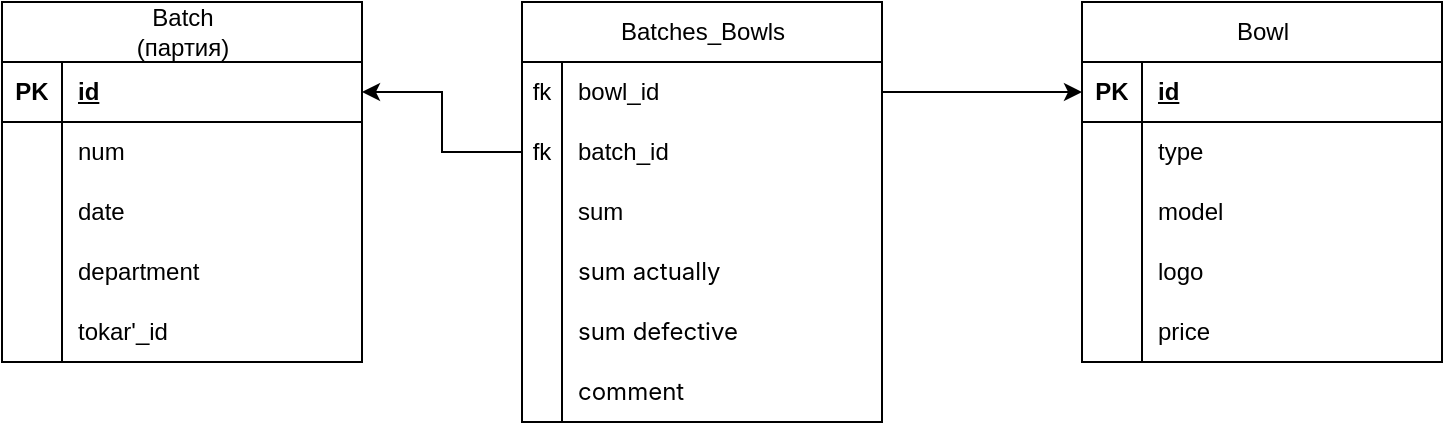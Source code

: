 <mxfile version="24.2.1" type="github">
  <diagram name="Страница — 1" id="gfFLgYDy10Q48hrOroUY">
    <mxGraphModel dx="1386" dy="783" grid="1" gridSize="10" guides="1" tooltips="1" connect="1" arrows="1" fold="1" page="1" pageScale="1" pageWidth="827" pageHeight="1169" math="0" shadow="0">
      <root>
        <mxCell id="0" />
        <mxCell id="1" parent="0" />
        <mxCell id="RR7sLdGlUV7r5lD3PYXW-37" value="&lt;span style=&quot;font-weight: 400; text-wrap: wrap;&quot;&gt;Batch (партия)&lt;/span&gt;" style="shape=table;startSize=30;container=1;collapsible=1;childLayout=tableLayout;fixedRows=1;rowLines=0;fontStyle=1;align=center;resizeLast=1;html=1;" vertex="1" parent="1">
          <mxGeometry x="60" y="310" width="180" height="180" as="geometry" />
        </mxCell>
        <mxCell id="RR7sLdGlUV7r5lD3PYXW-38" value="" style="shape=tableRow;horizontal=0;startSize=0;swimlaneHead=0;swimlaneBody=0;fillColor=none;collapsible=0;dropTarget=0;points=[[0,0.5],[1,0.5]];portConstraint=eastwest;top=0;left=0;right=0;bottom=1;" vertex="1" parent="RR7sLdGlUV7r5lD3PYXW-37">
          <mxGeometry y="30" width="180" height="30" as="geometry" />
        </mxCell>
        <mxCell id="RR7sLdGlUV7r5lD3PYXW-39" value="PK" style="shape=partialRectangle;connectable=0;fillColor=none;top=0;left=0;bottom=0;right=0;fontStyle=1;overflow=hidden;whiteSpace=wrap;html=1;" vertex="1" parent="RR7sLdGlUV7r5lD3PYXW-38">
          <mxGeometry width="30" height="30" as="geometry">
            <mxRectangle width="30" height="30" as="alternateBounds" />
          </mxGeometry>
        </mxCell>
        <mxCell id="RR7sLdGlUV7r5lD3PYXW-40" value="id" style="shape=partialRectangle;connectable=0;fillColor=none;top=0;left=0;bottom=0;right=0;align=left;spacingLeft=6;fontStyle=5;overflow=hidden;whiteSpace=wrap;html=1;" vertex="1" parent="RR7sLdGlUV7r5lD3PYXW-38">
          <mxGeometry x="30" width="150" height="30" as="geometry">
            <mxRectangle width="150" height="30" as="alternateBounds" />
          </mxGeometry>
        </mxCell>
        <mxCell id="RR7sLdGlUV7r5lD3PYXW-41" value="" style="shape=tableRow;horizontal=0;startSize=0;swimlaneHead=0;swimlaneBody=0;fillColor=none;collapsible=0;dropTarget=0;points=[[0,0.5],[1,0.5]];portConstraint=eastwest;top=0;left=0;right=0;bottom=0;" vertex="1" parent="RR7sLdGlUV7r5lD3PYXW-37">
          <mxGeometry y="60" width="180" height="30" as="geometry" />
        </mxCell>
        <mxCell id="RR7sLdGlUV7r5lD3PYXW-42" value="" style="shape=partialRectangle;connectable=0;fillColor=none;top=0;left=0;bottom=0;right=0;editable=1;overflow=hidden;whiteSpace=wrap;html=1;" vertex="1" parent="RR7sLdGlUV7r5lD3PYXW-41">
          <mxGeometry width="30" height="30" as="geometry">
            <mxRectangle width="30" height="30" as="alternateBounds" />
          </mxGeometry>
        </mxCell>
        <mxCell id="RR7sLdGlUV7r5lD3PYXW-43" value="num" style="shape=partialRectangle;connectable=0;fillColor=none;top=0;left=0;bottom=0;right=0;align=left;spacingLeft=6;overflow=hidden;whiteSpace=wrap;html=1;" vertex="1" parent="RR7sLdGlUV7r5lD3PYXW-41">
          <mxGeometry x="30" width="150" height="30" as="geometry">
            <mxRectangle width="150" height="30" as="alternateBounds" />
          </mxGeometry>
        </mxCell>
        <mxCell id="RR7sLdGlUV7r5lD3PYXW-44" value="" style="shape=tableRow;horizontal=0;startSize=0;swimlaneHead=0;swimlaneBody=0;fillColor=none;collapsible=0;dropTarget=0;points=[[0,0.5],[1,0.5]];portConstraint=eastwest;top=0;left=0;right=0;bottom=0;" vertex="1" parent="RR7sLdGlUV7r5lD3PYXW-37">
          <mxGeometry y="90" width="180" height="30" as="geometry" />
        </mxCell>
        <mxCell id="RR7sLdGlUV7r5lD3PYXW-45" value="" style="shape=partialRectangle;connectable=0;fillColor=none;top=0;left=0;bottom=0;right=0;editable=1;overflow=hidden;whiteSpace=wrap;html=1;" vertex="1" parent="RR7sLdGlUV7r5lD3PYXW-44">
          <mxGeometry width="30" height="30" as="geometry">
            <mxRectangle width="30" height="30" as="alternateBounds" />
          </mxGeometry>
        </mxCell>
        <mxCell id="RR7sLdGlUV7r5lD3PYXW-46" value="date" style="shape=partialRectangle;connectable=0;fillColor=none;top=0;left=0;bottom=0;right=0;align=left;spacingLeft=6;overflow=hidden;whiteSpace=wrap;html=1;" vertex="1" parent="RR7sLdGlUV7r5lD3PYXW-44">
          <mxGeometry x="30" width="150" height="30" as="geometry">
            <mxRectangle width="150" height="30" as="alternateBounds" />
          </mxGeometry>
        </mxCell>
        <mxCell id="RR7sLdGlUV7r5lD3PYXW-47" value="" style="shape=tableRow;horizontal=0;startSize=0;swimlaneHead=0;swimlaneBody=0;fillColor=none;collapsible=0;dropTarget=0;points=[[0,0.5],[1,0.5]];portConstraint=eastwest;top=0;left=0;right=0;bottom=0;" vertex="1" parent="RR7sLdGlUV7r5lD3PYXW-37">
          <mxGeometry y="120" width="180" height="30" as="geometry" />
        </mxCell>
        <mxCell id="RR7sLdGlUV7r5lD3PYXW-48" value="" style="shape=partialRectangle;connectable=0;fillColor=none;top=0;left=0;bottom=0;right=0;editable=1;overflow=hidden;whiteSpace=wrap;html=1;" vertex="1" parent="RR7sLdGlUV7r5lD3PYXW-47">
          <mxGeometry width="30" height="30" as="geometry">
            <mxRectangle width="30" height="30" as="alternateBounds" />
          </mxGeometry>
        </mxCell>
        <mxCell id="RR7sLdGlUV7r5lD3PYXW-49" value="department" style="shape=partialRectangle;connectable=0;fillColor=none;top=0;left=0;bottom=0;right=0;align=left;spacingLeft=6;overflow=hidden;whiteSpace=wrap;html=1;" vertex="1" parent="RR7sLdGlUV7r5lD3PYXW-47">
          <mxGeometry x="30" width="150" height="30" as="geometry">
            <mxRectangle width="150" height="30" as="alternateBounds" />
          </mxGeometry>
        </mxCell>
        <mxCell id="RR7sLdGlUV7r5lD3PYXW-107" value="" style="shape=tableRow;horizontal=0;startSize=0;swimlaneHead=0;swimlaneBody=0;fillColor=none;collapsible=0;dropTarget=0;points=[[0,0.5],[1,0.5]];portConstraint=eastwest;top=0;left=0;right=0;bottom=0;" vertex="1" parent="RR7sLdGlUV7r5lD3PYXW-37">
          <mxGeometry y="150" width="180" height="30" as="geometry" />
        </mxCell>
        <mxCell id="RR7sLdGlUV7r5lD3PYXW-108" value="" style="shape=partialRectangle;connectable=0;fillColor=none;top=0;left=0;bottom=0;right=0;editable=1;overflow=hidden;whiteSpace=wrap;html=1;" vertex="1" parent="RR7sLdGlUV7r5lD3PYXW-107">
          <mxGeometry width="30" height="30" as="geometry">
            <mxRectangle width="30" height="30" as="alternateBounds" />
          </mxGeometry>
        </mxCell>
        <mxCell id="RR7sLdGlUV7r5lD3PYXW-109" value="tokar&#39;_id" style="shape=partialRectangle;connectable=0;fillColor=none;top=0;left=0;bottom=0;right=0;align=left;spacingLeft=6;overflow=hidden;whiteSpace=wrap;html=1;" vertex="1" parent="RR7sLdGlUV7r5lD3PYXW-107">
          <mxGeometry x="30" width="150" height="30" as="geometry">
            <mxRectangle width="150" height="30" as="alternateBounds" />
          </mxGeometry>
        </mxCell>
        <mxCell id="RR7sLdGlUV7r5lD3PYXW-54" value="&lt;span style=&quot;font-weight: 400; text-wrap: wrap;&quot;&gt;Batches_Bowls&lt;/span&gt;" style="shape=table;startSize=30;container=1;collapsible=1;childLayout=tableLayout;fixedRows=1;rowLines=0;fontStyle=1;align=center;resizeLast=1;html=1;" vertex="1" parent="1">
          <mxGeometry x="320" y="310" width="180" height="210" as="geometry">
            <mxRectangle x="300" y="90" width="120" height="30" as="alternateBounds" />
          </mxGeometry>
        </mxCell>
        <mxCell id="RR7sLdGlUV7r5lD3PYXW-58" value="" style="shape=tableRow;horizontal=0;startSize=0;swimlaneHead=0;swimlaneBody=0;fillColor=none;collapsible=0;dropTarget=0;points=[[0,0.5],[1,0.5]];portConstraint=eastwest;top=0;left=0;right=0;bottom=0;" vertex="1" parent="RR7sLdGlUV7r5lD3PYXW-54">
          <mxGeometry y="30" width="180" height="30" as="geometry" />
        </mxCell>
        <mxCell id="RR7sLdGlUV7r5lD3PYXW-59" value="fk" style="shape=partialRectangle;connectable=0;fillColor=none;top=0;left=0;bottom=0;right=0;editable=1;overflow=hidden;whiteSpace=wrap;html=1;" vertex="1" parent="RR7sLdGlUV7r5lD3PYXW-58">
          <mxGeometry width="20" height="30" as="geometry">
            <mxRectangle width="20" height="30" as="alternateBounds" />
          </mxGeometry>
        </mxCell>
        <mxCell id="RR7sLdGlUV7r5lD3PYXW-60" value="bowl_id" style="shape=partialRectangle;connectable=0;fillColor=none;top=0;left=0;bottom=0;right=0;align=left;spacingLeft=6;overflow=hidden;whiteSpace=wrap;html=1;" vertex="1" parent="RR7sLdGlUV7r5lD3PYXW-58">
          <mxGeometry x="20" width="160" height="30" as="geometry">
            <mxRectangle width="160" height="30" as="alternateBounds" />
          </mxGeometry>
        </mxCell>
        <mxCell id="RR7sLdGlUV7r5lD3PYXW-61" value="" style="shape=tableRow;horizontal=0;startSize=0;swimlaneHead=0;swimlaneBody=0;fillColor=none;collapsible=0;dropTarget=0;points=[[0,0.5],[1,0.5]];portConstraint=eastwest;top=0;left=0;right=0;bottom=0;" vertex="1" parent="RR7sLdGlUV7r5lD3PYXW-54">
          <mxGeometry y="60" width="180" height="30" as="geometry" />
        </mxCell>
        <mxCell id="RR7sLdGlUV7r5lD3PYXW-62" value="fk" style="shape=partialRectangle;connectable=0;fillColor=none;top=0;left=0;bottom=0;right=0;editable=1;overflow=hidden;whiteSpace=wrap;html=1;" vertex="1" parent="RR7sLdGlUV7r5lD3PYXW-61">
          <mxGeometry width="20" height="30" as="geometry">
            <mxRectangle width="20" height="30" as="alternateBounds" />
          </mxGeometry>
        </mxCell>
        <mxCell id="RR7sLdGlUV7r5lD3PYXW-63" value="batch_id" style="shape=partialRectangle;connectable=0;fillColor=none;top=0;left=0;bottom=0;right=0;align=left;spacingLeft=6;overflow=hidden;whiteSpace=wrap;html=1;" vertex="1" parent="RR7sLdGlUV7r5lD3PYXW-61">
          <mxGeometry x="20" width="160" height="30" as="geometry">
            <mxRectangle width="160" height="30" as="alternateBounds" />
          </mxGeometry>
        </mxCell>
        <mxCell id="RR7sLdGlUV7r5lD3PYXW-64" value="" style="shape=tableRow;horizontal=0;startSize=0;swimlaneHead=0;swimlaneBody=0;fillColor=none;collapsible=0;dropTarget=0;points=[[0,0.5],[1,0.5]];portConstraint=eastwest;top=0;left=0;right=0;bottom=0;" vertex="1" parent="RR7sLdGlUV7r5lD3PYXW-54">
          <mxGeometry y="90" width="180" height="30" as="geometry" />
        </mxCell>
        <mxCell id="RR7sLdGlUV7r5lD3PYXW-65" value="" style="shape=partialRectangle;connectable=0;fillColor=none;top=0;left=0;bottom=0;right=0;editable=1;overflow=hidden;whiteSpace=wrap;html=1;" vertex="1" parent="RR7sLdGlUV7r5lD3PYXW-64">
          <mxGeometry width="20" height="30" as="geometry">
            <mxRectangle width="20" height="30" as="alternateBounds" />
          </mxGeometry>
        </mxCell>
        <mxCell id="RR7sLdGlUV7r5lD3PYXW-66" value="sum" style="shape=partialRectangle;connectable=0;fillColor=none;top=0;left=0;bottom=0;right=0;align=left;spacingLeft=6;overflow=hidden;whiteSpace=wrap;html=1;" vertex="1" parent="RR7sLdGlUV7r5lD3PYXW-64">
          <mxGeometry x="20" width="160" height="30" as="geometry">
            <mxRectangle width="160" height="30" as="alternateBounds" />
          </mxGeometry>
        </mxCell>
        <mxCell id="RR7sLdGlUV7r5lD3PYXW-98" value="" style="shape=tableRow;horizontal=0;startSize=0;swimlaneHead=0;swimlaneBody=0;fillColor=none;collapsible=0;dropTarget=0;points=[[0,0.5],[1,0.5]];portConstraint=eastwest;top=0;left=0;right=0;bottom=0;" vertex="1" parent="RR7sLdGlUV7r5lD3PYXW-54">
          <mxGeometry y="120" width="180" height="30" as="geometry" />
        </mxCell>
        <mxCell id="RR7sLdGlUV7r5lD3PYXW-99" value="" style="shape=partialRectangle;connectable=0;fillColor=none;top=0;left=0;bottom=0;right=0;editable=1;overflow=hidden;whiteSpace=wrap;html=1;" vertex="1" parent="RR7sLdGlUV7r5lD3PYXW-98">
          <mxGeometry width="20" height="30" as="geometry">
            <mxRectangle width="20" height="30" as="alternateBounds" />
          </mxGeometry>
        </mxCell>
        <mxCell id="RR7sLdGlUV7r5lD3PYXW-100" value="&lt;span style=&quot;font-family: &amp;quot;YS Text&amp;quot;, -apple-system, BlinkMacSystemFont, Arial, Helvetica, sans-serif; white-space-collapse: preserve; background-color: rgba(255, 255, 255, 0.05);&quot;&gt;sum actually&lt;/span&gt;" style="shape=partialRectangle;connectable=0;fillColor=none;top=0;left=0;bottom=0;right=0;align=left;spacingLeft=6;overflow=hidden;whiteSpace=wrap;html=1;" vertex="1" parent="RR7sLdGlUV7r5lD3PYXW-98">
          <mxGeometry x="20" width="160" height="30" as="geometry">
            <mxRectangle width="160" height="30" as="alternateBounds" />
          </mxGeometry>
        </mxCell>
        <mxCell id="RR7sLdGlUV7r5lD3PYXW-101" value="" style="shape=tableRow;horizontal=0;startSize=0;swimlaneHead=0;swimlaneBody=0;fillColor=none;collapsible=0;dropTarget=0;points=[[0,0.5],[1,0.5]];portConstraint=eastwest;top=0;left=0;right=0;bottom=0;" vertex="1" parent="RR7sLdGlUV7r5lD3PYXW-54">
          <mxGeometry y="150" width="180" height="30" as="geometry" />
        </mxCell>
        <mxCell id="RR7sLdGlUV7r5lD3PYXW-102" value="" style="shape=partialRectangle;connectable=0;fillColor=none;top=0;left=0;bottom=0;right=0;editable=1;overflow=hidden;whiteSpace=wrap;html=1;" vertex="1" parent="RR7sLdGlUV7r5lD3PYXW-101">
          <mxGeometry width="20" height="30" as="geometry">
            <mxRectangle width="20" height="30" as="alternateBounds" />
          </mxGeometry>
        </mxCell>
        <mxCell id="RR7sLdGlUV7r5lD3PYXW-103" value="&lt;font size=&quot;1&quot; face=&quot;YS Text, -apple-system, BlinkMacSystemFont, Arial, Helvetica, sans-serif&quot;&gt;&lt;span style=&quot;white-space-collapse: preserve; background-color: rgba(255, 255, 255, 0.05); font-size: 12px;&quot;&gt;sum &lt;/span&gt;&lt;/font&gt;&lt;font face=&quot;YS Text, -apple-system, BlinkMacSystemFont, Arial, Helvetica, sans-serif&quot;&gt;&lt;span style=&quot;white-space-collapse: preserve;&quot;&gt;defective&lt;/span&gt;&lt;/font&gt;" style="shape=partialRectangle;connectable=0;fillColor=none;top=0;left=0;bottom=0;right=0;align=left;spacingLeft=6;overflow=hidden;whiteSpace=wrap;html=1;" vertex="1" parent="RR7sLdGlUV7r5lD3PYXW-101">
          <mxGeometry x="20" width="160" height="30" as="geometry">
            <mxRectangle width="160" height="30" as="alternateBounds" />
          </mxGeometry>
        </mxCell>
        <mxCell id="RR7sLdGlUV7r5lD3PYXW-104" value="" style="shape=tableRow;horizontal=0;startSize=0;swimlaneHead=0;swimlaneBody=0;fillColor=none;collapsible=0;dropTarget=0;points=[[0,0.5],[1,0.5]];portConstraint=eastwest;top=0;left=0;right=0;bottom=0;" vertex="1" parent="RR7sLdGlUV7r5lD3PYXW-54">
          <mxGeometry y="180" width="180" height="30" as="geometry" />
        </mxCell>
        <mxCell id="RR7sLdGlUV7r5lD3PYXW-105" value="" style="shape=partialRectangle;connectable=0;fillColor=none;top=0;left=0;bottom=0;right=0;editable=1;overflow=hidden;whiteSpace=wrap;html=1;" vertex="1" parent="RR7sLdGlUV7r5lD3PYXW-104">
          <mxGeometry width="20" height="30" as="geometry">
            <mxRectangle width="20" height="30" as="alternateBounds" />
          </mxGeometry>
        </mxCell>
        <mxCell id="RR7sLdGlUV7r5lD3PYXW-106" value="&lt;span style=&quot;font-family: &amp;quot;YS Text&amp;quot;, -apple-system, BlinkMacSystemFont, Arial, Helvetica, sans-serif; white-space-collapse: preserve; background-color: rgba(255, 255, 255, 0.05);&quot;&gt;comment&lt;/span&gt;" style="shape=partialRectangle;connectable=0;fillColor=none;top=0;left=0;bottom=0;right=0;align=left;spacingLeft=6;overflow=hidden;whiteSpace=wrap;html=1;" vertex="1" parent="RR7sLdGlUV7r5lD3PYXW-104">
          <mxGeometry x="20" width="160" height="30" as="geometry">
            <mxRectangle width="160" height="30" as="alternateBounds" />
          </mxGeometry>
        </mxCell>
        <mxCell id="RR7sLdGlUV7r5lD3PYXW-67" value="&lt;span style=&quot;font-weight: 400; text-wrap: wrap;&quot;&gt;Bowl&lt;/span&gt;" style="shape=table;startSize=30;container=1;collapsible=1;childLayout=tableLayout;fixedRows=1;rowLines=0;fontStyle=1;align=center;resizeLast=1;html=1;" vertex="1" parent="1">
          <mxGeometry x="600" y="310" width="180" height="180" as="geometry" />
        </mxCell>
        <mxCell id="RR7sLdGlUV7r5lD3PYXW-68" value="" style="shape=tableRow;horizontal=0;startSize=0;swimlaneHead=0;swimlaneBody=0;fillColor=none;collapsible=0;dropTarget=0;points=[[0,0.5],[1,0.5]];portConstraint=eastwest;top=0;left=0;right=0;bottom=1;" vertex="1" parent="RR7sLdGlUV7r5lD3PYXW-67">
          <mxGeometry y="30" width="180" height="30" as="geometry" />
        </mxCell>
        <mxCell id="RR7sLdGlUV7r5lD3PYXW-69" value="PK" style="shape=partialRectangle;connectable=0;fillColor=none;top=0;left=0;bottom=0;right=0;fontStyle=1;overflow=hidden;whiteSpace=wrap;html=1;" vertex="1" parent="RR7sLdGlUV7r5lD3PYXW-68">
          <mxGeometry width="30" height="30" as="geometry">
            <mxRectangle width="30" height="30" as="alternateBounds" />
          </mxGeometry>
        </mxCell>
        <mxCell id="RR7sLdGlUV7r5lD3PYXW-70" value="id" style="shape=partialRectangle;connectable=0;fillColor=none;top=0;left=0;bottom=0;right=0;align=left;spacingLeft=6;fontStyle=5;overflow=hidden;whiteSpace=wrap;html=1;" vertex="1" parent="RR7sLdGlUV7r5lD3PYXW-68">
          <mxGeometry x="30" width="150" height="30" as="geometry">
            <mxRectangle width="150" height="30" as="alternateBounds" />
          </mxGeometry>
        </mxCell>
        <mxCell id="RR7sLdGlUV7r5lD3PYXW-71" value="" style="shape=tableRow;horizontal=0;startSize=0;swimlaneHead=0;swimlaneBody=0;fillColor=none;collapsible=0;dropTarget=0;points=[[0,0.5],[1,0.5]];portConstraint=eastwest;top=0;left=0;right=0;bottom=0;" vertex="1" parent="RR7sLdGlUV7r5lD3PYXW-67">
          <mxGeometry y="60" width="180" height="30" as="geometry" />
        </mxCell>
        <mxCell id="RR7sLdGlUV7r5lD3PYXW-72" value="" style="shape=partialRectangle;connectable=0;fillColor=none;top=0;left=0;bottom=0;right=0;editable=1;overflow=hidden;whiteSpace=wrap;html=1;" vertex="1" parent="RR7sLdGlUV7r5lD3PYXW-71">
          <mxGeometry width="30" height="30" as="geometry">
            <mxRectangle width="30" height="30" as="alternateBounds" />
          </mxGeometry>
        </mxCell>
        <mxCell id="RR7sLdGlUV7r5lD3PYXW-73" value="type" style="shape=partialRectangle;connectable=0;fillColor=none;top=0;left=0;bottom=0;right=0;align=left;spacingLeft=6;overflow=hidden;whiteSpace=wrap;html=1;" vertex="1" parent="RR7sLdGlUV7r5lD3PYXW-71">
          <mxGeometry x="30" width="150" height="30" as="geometry">
            <mxRectangle width="150" height="30" as="alternateBounds" />
          </mxGeometry>
        </mxCell>
        <mxCell id="RR7sLdGlUV7r5lD3PYXW-74" value="" style="shape=tableRow;horizontal=0;startSize=0;swimlaneHead=0;swimlaneBody=0;fillColor=none;collapsible=0;dropTarget=0;points=[[0,0.5],[1,0.5]];portConstraint=eastwest;top=0;left=0;right=0;bottom=0;" vertex="1" parent="RR7sLdGlUV7r5lD3PYXW-67">
          <mxGeometry y="90" width="180" height="30" as="geometry" />
        </mxCell>
        <mxCell id="RR7sLdGlUV7r5lD3PYXW-75" value="" style="shape=partialRectangle;connectable=0;fillColor=none;top=0;left=0;bottom=0;right=0;editable=1;overflow=hidden;whiteSpace=wrap;html=1;" vertex="1" parent="RR7sLdGlUV7r5lD3PYXW-74">
          <mxGeometry width="30" height="30" as="geometry">
            <mxRectangle width="30" height="30" as="alternateBounds" />
          </mxGeometry>
        </mxCell>
        <mxCell id="RR7sLdGlUV7r5lD3PYXW-76" value="model" style="shape=partialRectangle;connectable=0;fillColor=none;top=0;left=0;bottom=0;right=0;align=left;spacingLeft=6;overflow=hidden;whiteSpace=wrap;html=1;" vertex="1" parent="RR7sLdGlUV7r5lD3PYXW-74">
          <mxGeometry x="30" width="150" height="30" as="geometry">
            <mxRectangle width="150" height="30" as="alternateBounds" />
          </mxGeometry>
        </mxCell>
        <mxCell id="RR7sLdGlUV7r5lD3PYXW-77" value="" style="shape=tableRow;horizontal=0;startSize=0;swimlaneHead=0;swimlaneBody=0;fillColor=none;collapsible=0;dropTarget=0;points=[[0,0.5],[1,0.5]];portConstraint=eastwest;top=0;left=0;right=0;bottom=0;" vertex="1" parent="RR7sLdGlUV7r5lD3PYXW-67">
          <mxGeometry y="120" width="180" height="30" as="geometry" />
        </mxCell>
        <mxCell id="RR7sLdGlUV7r5lD3PYXW-78" value="" style="shape=partialRectangle;connectable=0;fillColor=none;top=0;left=0;bottom=0;right=0;editable=1;overflow=hidden;whiteSpace=wrap;html=1;" vertex="1" parent="RR7sLdGlUV7r5lD3PYXW-77">
          <mxGeometry width="30" height="30" as="geometry">
            <mxRectangle width="30" height="30" as="alternateBounds" />
          </mxGeometry>
        </mxCell>
        <mxCell id="RR7sLdGlUV7r5lD3PYXW-79" value="logo" style="shape=partialRectangle;connectable=0;fillColor=none;top=0;left=0;bottom=0;right=0;align=left;spacingLeft=6;overflow=hidden;whiteSpace=wrap;html=1;" vertex="1" parent="RR7sLdGlUV7r5lD3PYXW-77">
          <mxGeometry x="30" width="150" height="30" as="geometry">
            <mxRectangle width="150" height="30" as="alternateBounds" />
          </mxGeometry>
        </mxCell>
        <mxCell id="RR7sLdGlUV7r5lD3PYXW-80" value="" style="shape=tableRow;horizontal=0;startSize=0;swimlaneHead=0;swimlaneBody=0;fillColor=none;collapsible=0;dropTarget=0;points=[[0,0.5],[1,0.5]];portConstraint=eastwest;top=0;left=0;right=0;bottom=0;" vertex="1" parent="RR7sLdGlUV7r5lD3PYXW-67">
          <mxGeometry y="150" width="180" height="30" as="geometry" />
        </mxCell>
        <mxCell id="RR7sLdGlUV7r5lD3PYXW-81" value="" style="shape=partialRectangle;connectable=0;fillColor=none;top=0;left=0;bottom=0;right=0;editable=1;overflow=hidden;whiteSpace=wrap;html=1;" vertex="1" parent="RR7sLdGlUV7r5lD3PYXW-80">
          <mxGeometry width="30" height="30" as="geometry">
            <mxRectangle width="30" height="30" as="alternateBounds" />
          </mxGeometry>
        </mxCell>
        <mxCell id="RR7sLdGlUV7r5lD3PYXW-82" value="price" style="shape=partialRectangle;connectable=0;fillColor=none;top=0;left=0;bottom=0;right=0;align=left;spacingLeft=6;overflow=hidden;whiteSpace=wrap;html=1;" vertex="1" parent="RR7sLdGlUV7r5lD3PYXW-80">
          <mxGeometry x="30" width="150" height="30" as="geometry">
            <mxRectangle width="150" height="30" as="alternateBounds" />
          </mxGeometry>
        </mxCell>
        <mxCell id="RR7sLdGlUV7r5lD3PYXW-110" style="edgeStyle=orthogonalEdgeStyle;rounded=0;orthogonalLoop=1;jettySize=auto;html=1;entryX=1;entryY=0.5;entryDx=0;entryDy=0;" edge="1" parent="1" source="RR7sLdGlUV7r5lD3PYXW-61" target="RR7sLdGlUV7r5lD3PYXW-38">
          <mxGeometry relative="1" as="geometry" />
        </mxCell>
        <mxCell id="RR7sLdGlUV7r5lD3PYXW-111" style="edgeStyle=orthogonalEdgeStyle;rounded=0;orthogonalLoop=1;jettySize=auto;html=1;" edge="1" parent="1" source="RR7sLdGlUV7r5lD3PYXW-58" target="RR7sLdGlUV7r5lD3PYXW-68">
          <mxGeometry relative="1" as="geometry" />
        </mxCell>
      </root>
    </mxGraphModel>
  </diagram>
</mxfile>
